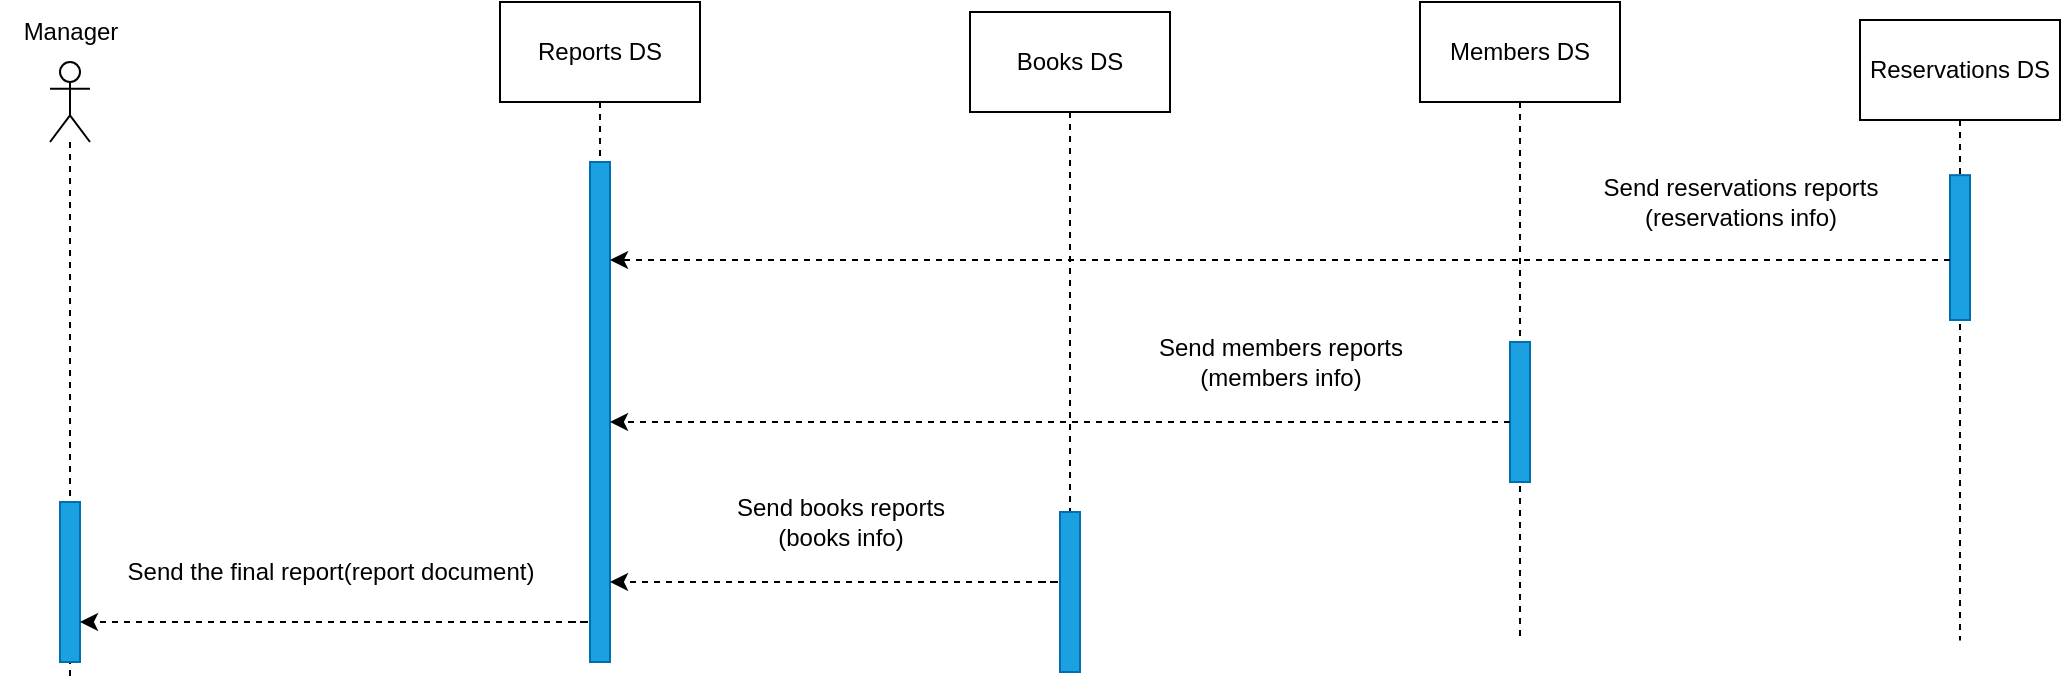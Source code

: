 <mxfile version="24.2.5" type="device">
  <diagram name="Page-1" id="dG9YIAcF-kpDrpHuVwIR">
    <mxGraphModel dx="1480" dy="877" grid="1" gridSize="10" guides="1" tooltips="1" connect="1" arrows="1" fold="1" page="1" pageScale="1" pageWidth="1169" pageHeight="827" math="0" shadow="0">
      <root>
        <mxCell id="0" />
        <mxCell id="1" parent="0" />
        <mxCell id="8uH0SxHNeaX4fzqTnumE-1" value="" style="group" vertex="1" connectable="0" parent="1">
          <mxGeometry x="70" y="220" width="1030" height="340" as="geometry" />
        </mxCell>
        <mxCell id="mjplegxmV6G3sR1LDcf9-21" value="" style="group" parent="8uH0SxHNeaX4fzqTnumE-1" vertex="1" connectable="0">
          <mxGeometry width="70" height="340" as="geometry" />
        </mxCell>
        <mxCell id="mjplegxmV6G3sR1LDcf9-1" value="" style="shape=umlLifeline;perimeter=lifelinePerimeter;whiteSpace=wrap;html=1;container=1;dropTarget=0;collapsible=0;recursiveResize=0;outlineConnect=0;portConstraint=eastwest;newEdgeStyle={&quot;curved&quot;:0,&quot;rounded&quot;:0};participant=umlActor;" parent="mjplegxmV6G3sR1LDcf9-21" vertex="1">
          <mxGeometry x="25" y="30" width="20" height="310" as="geometry" />
        </mxCell>
        <mxCell id="mjplegxmV6G3sR1LDcf9-5" value="Manager" style="text;html=1;align=center;verticalAlign=middle;resizable=0;points=[];autosize=1;strokeColor=none;fillColor=none;" parent="mjplegxmV6G3sR1LDcf9-21" vertex="1">
          <mxGeometry width="70" height="30" as="geometry" />
        </mxCell>
        <mxCell id="mjplegxmV6G3sR1LDcf9-2" value="" style="html=1;points=[[0,0,0,0,5],[0,1,0,0,-5],[1,0,0,0,5],[1,1,0,0,-5]];perimeter=orthogonalPerimeter;outlineConnect=0;targetShapes=umlLifeline;portConstraint=eastwest;newEdgeStyle={&quot;curved&quot;:0,&quot;rounded&quot;:0};container=0;fillColor=#1ba1e2;fontColor=#ffffff;strokeColor=#006EAF;" parent="mjplegxmV6G3sR1LDcf9-21" vertex="1">
          <mxGeometry x="30" y="250" width="10" height="80" as="geometry" />
        </mxCell>
        <mxCell id="mjplegxmV6G3sR1LDcf9-22" value="" style="group" parent="8uH0SxHNeaX4fzqTnumE-1" vertex="1" connectable="0">
          <mxGeometry x="250" width="100" height="330" as="geometry" />
        </mxCell>
        <mxCell id="mjplegxmV6G3sR1LDcf9-3" value="Reports DS" style="shape=umlLifeline;perimeter=lifelinePerimeter;whiteSpace=wrap;html=1;container=0;dropTarget=0;collapsible=0;recursiveResize=0;outlineConnect=0;portConstraint=eastwest;newEdgeStyle={&quot;edgeStyle&quot;:&quot;elbowEdgeStyle&quot;,&quot;elbow&quot;:&quot;vertical&quot;,&quot;curved&quot;:0,&quot;rounded&quot;:0};size=50;" parent="mjplegxmV6G3sR1LDcf9-22" vertex="1">
          <mxGeometry width="100" height="320" as="geometry" />
        </mxCell>
        <mxCell id="mjplegxmV6G3sR1LDcf9-4" value="" style="html=1;points=[[0,0,0,0,5],[0,1,0,0,-5],[1,0,0,0,5],[1,1,0,0,-5]];perimeter=orthogonalPerimeter;outlineConnect=0;targetShapes=umlLifeline;portConstraint=eastwest;newEdgeStyle={&quot;curved&quot;:0,&quot;rounded&quot;:0};fillColor=#1ba1e2;container=0;fontColor=#ffffff;strokeColor=#006EAF;" parent="mjplegxmV6G3sR1LDcf9-22" vertex="1">
          <mxGeometry x="45" y="80" width="10" height="250" as="geometry" />
        </mxCell>
        <mxCell id="mjplegxmV6G3sR1LDcf9-23" value="" style="group" parent="8uH0SxHNeaX4fzqTnumE-1" vertex="1" connectable="0">
          <mxGeometry x="485" y="5" width="100" height="330" as="geometry" />
        </mxCell>
        <mxCell id="mjplegxmV6G3sR1LDcf9-24" value="Books DS" style="shape=umlLifeline;perimeter=lifelinePerimeter;whiteSpace=wrap;html=1;container=0;dropTarget=0;collapsible=0;recursiveResize=0;outlineConnect=0;portConstraint=eastwest;newEdgeStyle={&quot;edgeStyle&quot;:&quot;elbowEdgeStyle&quot;,&quot;elbow&quot;:&quot;vertical&quot;,&quot;curved&quot;:0,&quot;rounded&quot;:0};size=50;" parent="mjplegxmV6G3sR1LDcf9-23" vertex="1">
          <mxGeometry width="100" height="320" as="geometry" />
        </mxCell>
        <mxCell id="mjplegxmV6G3sR1LDcf9-25" value="" style="html=1;points=[[0,0,0,0,5],[0,1,0,0,-5],[1,0,0,0,5],[1,1,0,0,-5]];perimeter=orthogonalPerimeter;outlineConnect=0;targetShapes=umlLifeline;portConstraint=eastwest;newEdgeStyle={&quot;curved&quot;:0,&quot;rounded&quot;:0};fillColor=#1ba1e2;container=0;fontColor=#ffffff;strokeColor=#006EAF;" parent="mjplegxmV6G3sR1LDcf9-23" vertex="1">
          <mxGeometry x="45" y="250" width="10" height="80" as="geometry" />
        </mxCell>
        <mxCell id="mjplegxmV6G3sR1LDcf9-26" value="" style="group" parent="8uH0SxHNeaX4fzqTnumE-1" vertex="1" connectable="0">
          <mxGeometry x="710" width="100" height="330" as="geometry" />
        </mxCell>
        <mxCell id="mjplegxmV6G3sR1LDcf9-27" value="Members DS" style="shape=umlLifeline;perimeter=lifelinePerimeter;whiteSpace=wrap;html=1;container=0;dropTarget=0;collapsible=0;recursiveResize=0;outlineConnect=0;portConstraint=eastwest;newEdgeStyle={&quot;edgeStyle&quot;:&quot;elbowEdgeStyle&quot;,&quot;elbow&quot;:&quot;vertical&quot;,&quot;curved&quot;:0,&quot;rounded&quot;:0};size=50;" parent="mjplegxmV6G3sR1LDcf9-26" vertex="1">
          <mxGeometry width="100" height="320" as="geometry" />
        </mxCell>
        <mxCell id="mjplegxmV6G3sR1LDcf9-28" value="" style="html=1;points=[[0,0,0,0,5],[0,1,0,0,-5],[1,0,0,0,5],[1,1,0,0,-5]];perimeter=orthogonalPerimeter;outlineConnect=0;targetShapes=umlLifeline;portConstraint=eastwest;newEdgeStyle={&quot;curved&quot;:0,&quot;rounded&quot;:0};fillColor=#1ba1e2;container=0;fontColor=#ffffff;strokeColor=#006EAF;" parent="mjplegxmV6G3sR1LDcf9-26" vertex="1">
          <mxGeometry x="45" y="170" width="10" height="70" as="geometry" />
        </mxCell>
        <mxCell id="mjplegxmV6G3sR1LDcf9-31" value="" style="group" parent="8uH0SxHNeaX4fzqTnumE-1" vertex="1" connectable="0">
          <mxGeometry x="930" y="9" width="100" height="320" as="geometry" />
        </mxCell>
        <mxCell id="mjplegxmV6G3sR1LDcf9-32" value="Reservations DS" style="shape=umlLifeline;perimeter=lifelinePerimeter;whiteSpace=wrap;html=1;container=0;dropTarget=0;collapsible=0;recursiveResize=0;outlineConnect=0;portConstraint=eastwest;newEdgeStyle={&quot;edgeStyle&quot;:&quot;elbowEdgeStyle&quot;,&quot;elbow&quot;:&quot;vertical&quot;,&quot;curved&quot;:0,&quot;rounded&quot;:0};size=50;" parent="mjplegxmV6G3sR1LDcf9-31" vertex="1">
          <mxGeometry width="100" height="310.303" as="geometry" />
        </mxCell>
        <mxCell id="mjplegxmV6G3sR1LDcf9-33" value="" style="html=1;points=[[0,0,0,0,5],[0,1,0,0,-5],[1,0,0,0,5],[1,1,0,0,-5]];perimeter=orthogonalPerimeter;outlineConnect=0;targetShapes=umlLifeline;portConstraint=eastwest;newEdgeStyle={&quot;curved&quot;:0,&quot;rounded&quot;:0};fillColor=#1ba1e2;container=0;fontColor=#ffffff;strokeColor=#006EAF;" parent="mjplegxmV6G3sR1LDcf9-31" vertex="1">
          <mxGeometry x="45" y="77.58" width="10" height="72.42" as="geometry" />
        </mxCell>
        <mxCell id="mjplegxmV6G3sR1LDcf9-8" value="" style="html=1;labelBackgroundColor=#ffffff;startArrow=none;startFill=0;startSize=6;endArrow=classic;endFill=1;endSize=6;jettySize=auto;orthogonalLoop=1;strokeWidth=1;dashed=1;fontSize=14;rounded=0;sourcePerimeterSpacing=9;targetPerimeterSpacing=0;" parent="mjplegxmV6G3sR1LDcf9-31" target="mjplegxmV6G3sR1LDcf9-4" edge="1">
          <mxGeometry width="60" height="60" relative="1" as="geometry">
            <mxPoint x="45" y="120" as="sourcePoint" />
            <mxPoint x="-225" y="120" as="targetPoint" />
            <Array as="points">
              <mxPoint x="-115" y="120" />
            </Array>
          </mxGeometry>
        </mxCell>
        <mxCell id="mjplegxmV6G3sR1LDcf9-35" value="" style="html=1;labelBackgroundColor=#ffffff;startArrow=none;startFill=0;startSize=6;endArrow=classic;endFill=1;endSize=6;jettySize=auto;orthogonalLoop=1;strokeWidth=1;dashed=1;fontSize=14;rounded=0;sourcePerimeterSpacing=9;targetPerimeterSpacing=0;" parent="8uH0SxHNeaX4fzqTnumE-1" target="mjplegxmV6G3sR1LDcf9-4" edge="1">
          <mxGeometry width="60" height="60" relative="1" as="geometry">
            <mxPoint x="520" y="290" as="sourcePoint" />
            <mxPoint x="310" y="290" as="targetPoint" />
            <Array as="points">
              <mxPoint x="530" y="290" />
            </Array>
          </mxGeometry>
        </mxCell>
        <mxCell id="mjplegxmV6G3sR1LDcf9-37" value="" style="html=1;labelBackgroundColor=#ffffff;startArrow=none;startFill=0;startSize=6;endArrow=classic;endFill=1;endSize=6;jettySize=auto;orthogonalLoop=1;strokeWidth=1;dashed=1;fontSize=14;rounded=0;sourcePerimeterSpacing=9;targetPerimeterSpacing=0;" parent="8uH0SxHNeaX4fzqTnumE-1" target="mjplegxmV6G3sR1LDcf9-4" edge="1">
          <mxGeometry width="60" height="60" relative="1" as="geometry">
            <mxPoint x="755" y="210" as="sourcePoint" />
            <mxPoint x="310" y="210" as="targetPoint" />
            <Array as="points" />
          </mxGeometry>
        </mxCell>
        <mxCell id="mjplegxmV6G3sR1LDcf9-38" value="Send reservations reports&lt;div&gt;(reservations info)&lt;/div&gt;" style="text;html=1;align=center;verticalAlign=middle;resizable=0;points=[];autosize=1;strokeColor=none;fillColor=none;" parent="8uH0SxHNeaX4fzqTnumE-1" vertex="1">
          <mxGeometry x="790" y="80" width="160" height="40" as="geometry" />
        </mxCell>
        <mxCell id="mjplegxmV6G3sR1LDcf9-39" value="Send members reports&lt;div&gt;(members info)&lt;/div&gt;" style="text;html=1;align=center;verticalAlign=middle;resizable=0;points=[];autosize=1;strokeColor=none;fillColor=none;" parent="8uH0SxHNeaX4fzqTnumE-1" vertex="1">
          <mxGeometry x="565" y="160" width="150" height="40" as="geometry" />
        </mxCell>
        <mxCell id="mjplegxmV6G3sR1LDcf9-40" value="Send books reports&lt;div&gt;(books&amp;nbsp;info)&lt;/div&gt;" style="text;html=1;align=center;verticalAlign=middle;resizable=0;points=[];autosize=1;strokeColor=none;fillColor=none;" parent="8uH0SxHNeaX4fzqTnumE-1" vertex="1">
          <mxGeometry x="355" y="240" width="130" height="40" as="geometry" />
        </mxCell>
        <mxCell id="mjplegxmV6G3sR1LDcf9-41" value="" style="html=1;labelBackgroundColor=#ffffff;startArrow=none;startFill=0;startSize=6;endArrow=classic;endFill=1;endSize=6;jettySize=auto;orthogonalLoop=1;strokeWidth=1;dashed=1;fontSize=14;rounded=0;sourcePerimeterSpacing=9;targetPerimeterSpacing=0;" parent="8uH0SxHNeaX4fzqTnumE-1" edge="1">
          <mxGeometry width="60" height="60" relative="1" as="geometry">
            <mxPoint x="285" y="310" as="sourcePoint" />
            <mxPoint x="40" y="310" as="targetPoint" />
            <Array as="points">
              <mxPoint x="295" y="310" />
            </Array>
          </mxGeometry>
        </mxCell>
        <mxCell id="mjplegxmV6G3sR1LDcf9-42" value="Send the final report(report document)" style="text;html=1;align=center;verticalAlign=middle;resizable=0;points=[];autosize=1;strokeColor=none;fillColor=none;" parent="8uH0SxHNeaX4fzqTnumE-1" vertex="1">
          <mxGeometry x="50" y="270" width="230" height="30" as="geometry" />
        </mxCell>
      </root>
    </mxGraphModel>
  </diagram>
</mxfile>
